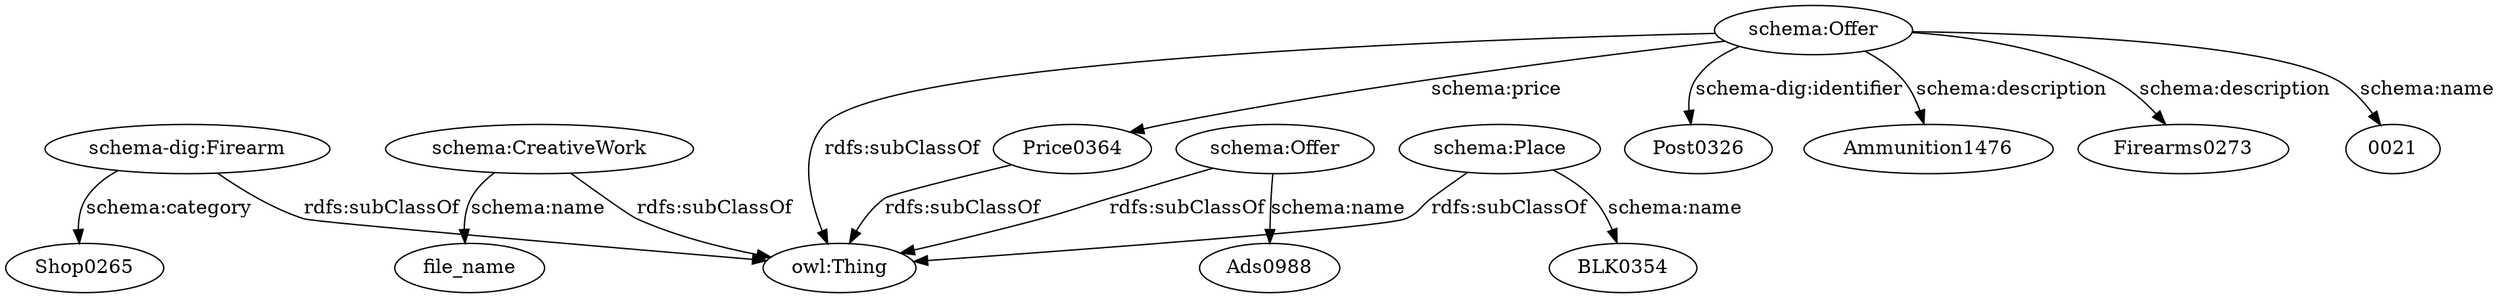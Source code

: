 digraph {
  Shop0265 [type=attribute_name,label=Shop0265]
  "schema-dig:Firearm1" [type=class_uri,label="schema-dig:Firearm"]
  file_name [type=attribute_name,label=file_name]
  "schema:CreativeWork1" [type=class_uri,label="schema:CreativeWork"]
  Post0326 [type=attribute_name,label=Post0326]
  "schema:Offer1" [type=class_uri,label="schema:Offer"]
  Ammunition1476 [type=attribute_name,label=Ammunition1476]
  Firearms0273 [type=attribute_name,label=Firearms0273]
  "0021" [type=attribute_name,label="0021"]
  Price0364 [type=attribute_name,label=Price0364]
  Ads0988 [type=attribute_name,label=Ads0988]
  "schema:Offer2" [type=class_uri,label="schema:Offer"]
  BLK0354 [type=attribute_name,label=BLK0354]
  "schema:Place1" [type=class_uri,label="schema:Place"]
  "owl:Thing" [type=special,label="owl:Thing"]
  "schema-dig:Firearm1" -> Shop0265 [label="schema:category",type=st_property_uri]
  "schema:CreativeWork1" -> file_name [label="schema:name",type=st_property_uri]
  "schema:Offer1" -> Post0326 [label="schema-dig:identifier",type=st_property_uri]
  "schema:Offer1" -> Ammunition1476 [label="schema:description",type=st_property_uri]
  "schema:Offer1" -> Firearms0273 [label="schema:description",type=st_property_uri]
  "schema:Offer1" -> "0021" [label="schema:name",type=st_property_uri]
  "schema:Offer1" -> Price0364 [label="schema:price",type=st_property_uri]
  "schema:Offer2" -> Ads0988 [label="schema:name",type=st_property_uri]
  "schema:Place1" -> BLK0354 [label="schema:name",type=st_property_uri]
  "schema-dig:Firearm1" -> "owl:Thing" [label="rdfs:subClassOf",type=inherited]
  "schema:CreativeWork1" -> "owl:Thing" [label="rdfs:subClassOf",type=inherited]
  Price0364 -> "owl:Thing" [label="rdfs:subClassOf",type=inherited]
  "schema:Offer1" -> "owl:Thing" [label="rdfs:subClassOf",type=inherited]
  "schema:Offer2" -> "owl:Thing" [label="rdfs:subClassOf",type=inherited]
  "schema:Place1" -> "owl:Thing" [label="rdfs:subClassOf",type=inherited]
}

